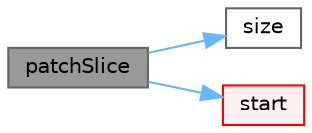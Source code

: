 digraph "patchSlice"
{
 // LATEX_PDF_SIZE
  bgcolor="transparent";
  edge [fontname=Helvetica,fontsize=10,labelfontname=Helvetica,labelfontsize=10];
  node [fontname=Helvetica,fontsize=10,shape=box,height=0.2,width=0.4];
  rankdir="LR";
  Node1 [id="Node000001",label="patchSlice",height=0.2,width=0.4,color="gray40", fillcolor="grey60", style="filled", fontcolor="black",tooltip=" "];
  Node1 -> Node2 [id="edge1_Node000001_Node000002",color="steelblue1",style="solid",tooltip=" "];
  Node2 [id="Node000002",label="size",height=0.2,width=0.4,color="grey40", fillcolor="white", style="filled",URL="$classFoam_1_1fvPatch.html#a03bc1200aac252c4d3e18657d700b71c",tooltip=" "];
  Node1 -> Node3 [id="edge2_Node000001_Node000003",color="steelblue1",style="solid",tooltip=" "];
  Node3 [id="Node000003",label="start",height=0.2,width=0.4,color="red", fillcolor="#FFF0F0", style="filled",URL="$classFoam_1_1fvPatch.html#abd1d062e2a6cd8b8b826ee21963a1cc8",tooltip=" "];
}
